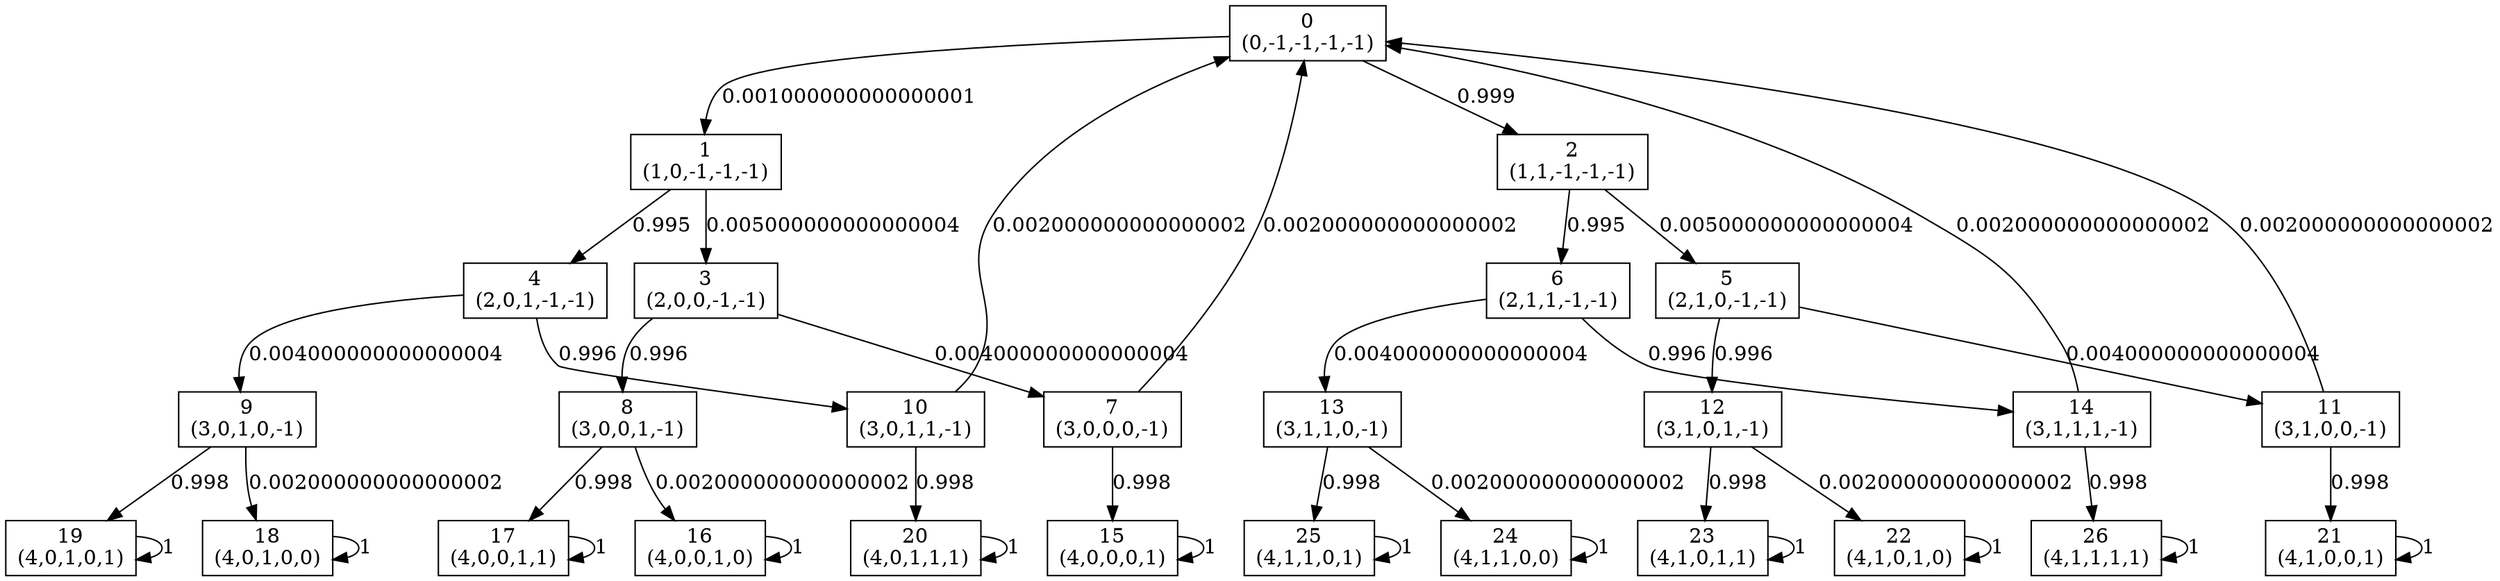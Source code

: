 digraph P {
node [shape=box];
0 -> 1 [ label="0.001000000000000001" ];
0 -> 2 [ label="0.999" ];
1 -> 3 [ label="0.005000000000000004" ];
1 -> 4 [ label="0.995" ];
2 -> 5 [ label="0.005000000000000004" ];
2 -> 6 [ label="0.995" ];
3 -> 7 [ label="0.004000000000000004" ];
3 -> 8 [ label="0.996" ];
4 -> 9 [ label="0.004000000000000004" ];
4 -> 10 [ label="0.996" ];
5 -> 11 [ label="0.004000000000000004" ];
5 -> 12 [ label="0.996" ];
6 -> 13 [ label="0.004000000000000004" ];
6 -> 14 [ label="0.996" ];
7 -> 0 [ label="0.002000000000000002" ];
7 -> 15 [ label="0.998" ];
8 -> 16 [ label="0.002000000000000002" ];
8 -> 17 [ label="0.998" ];
9 -> 18 [ label="0.002000000000000002" ];
9 -> 19 [ label="0.998" ];
10 -> 0 [ label="0.002000000000000002" ];
10 -> 20 [ label="0.998" ];
11 -> 0 [ label="0.002000000000000002" ];
11 -> 21 [ label="0.998" ];
12 -> 22 [ label="0.002000000000000002" ];
12 -> 23 [ label="0.998" ];
13 -> 24 [ label="0.002000000000000002" ];
13 -> 25 [ label="0.998" ];
14 -> 0 [ label="0.002000000000000002" ];
14 -> 26 [ label="0.998" ];
15 -> 15 [ label="1" ];
16 -> 16 [ label="1" ];
17 -> 17 [ label="1" ];
18 -> 18 [ label="1" ];
19 -> 19 [ label="1" ];
20 -> 20 [ label="1" ];
21 -> 21 [ label="1" ];
22 -> 22 [ label="1" ];
23 -> 23 [ label="1" ];
24 -> 24 [ label="1" ];
25 -> 25 [ label="1" ];
26 -> 26 [ label="1" ];
0 [label="0\n(0,-1,-1,-1,-1)"];
1 [label="1\n(1,0,-1,-1,-1)"];
2 [label="2\n(1,1,-1,-1,-1)"];
3 [label="3\n(2,0,0,-1,-1)"];
4 [label="4\n(2,0,1,-1,-1)"];
5 [label="5\n(2,1,0,-1,-1)"];
6 [label="6\n(2,1,1,-1,-1)"];
7 [label="7\n(3,0,0,0,-1)"];
8 [label="8\n(3,0,0,1,-1)"];
9 [label="9\n(3,0,1,0,-1)"];
10 [label="10\n(3,0,1,1,-1)"];
11 [label="11\n(3,1,0,0,-1)"];
12 [label="12\n(3,1,0,1,-1)"];
13 [label="13\n(3,1,1,0,-1)"];
14 [label="14\n(3,1,1,1,-1)"];
15 [label="15\n(4,0,0,0,1)"];
16 [label="16\n(4,0,0,1,0)"];
17 [label="17\n(4,0,0,1,1)"];
18 [label="18\n(4,0,1,0,0)"];
19 [label="19\n(4,0,1,0,1)"];
20 [label="20\n(4,0,1,1,1)"];
21 [label="21\n(4,1,0,0,1)"];
22 [label="22\n(4,1,0,1,0)"];
23 [label="23\n(4,1,0,1,1)"];
24 [label="24\n(4,1,1,0,0)"];
25 [label="25\n(4,1,1,0,1)"];
26 [label="26\n(4,1,1,1,1)"];
}
